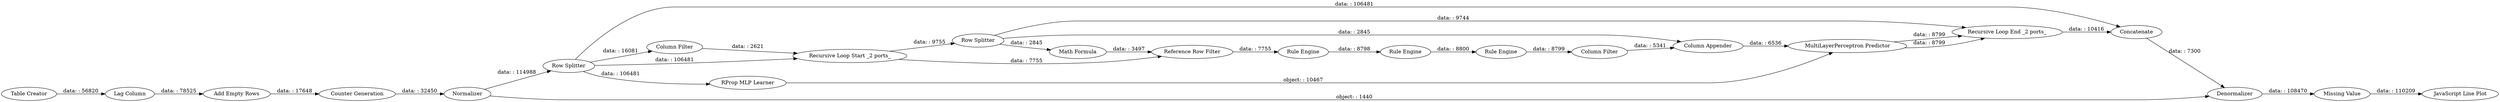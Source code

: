 digraph {
	"-5299889149805512190_12" [label="Lag Column"]
	"-5299889149805512190_8" [label=Normalizer]
	"-5299889149805512190_16" [label="Math Formula"]
	"-5299889149805512190_21" [label="Column Appender"]
	"-5299889149805512190_23" [label="Column Filter"]
	"-5299889149805512190_19" [label="Rule Engine"]
	"-5299889149805512190_14" [label="Recursive Loop End _2 ports_"]
	"-5299889149805512190_22" [label="Column Filter"]
	"-5299889149805512190_4" [label="Row Splitter"]
	"-5299889149805512190_25" [label="Missing Value"]
	"-5299889149805512190_1" [label="Table Creator"]
	"-5299889149805512190_26" [label="JavaScript Line Plot"]
	"-5299889149805512190_13" [label="Recursive Loop Start _2 ports_"]
	"-5299889149805512190_24" [label="Row Splitter"]
	"-5299889149805512190_9" [label=Denormalizer]
	"-5299889149805512190_6" [label="MultiLayerPerceptron Predictor"]
	"-5299889149805512190_20" [label="Rule Engine"]
	"-5299889149805512190_18" [label="Rule Engine"]
	"-5299889149805512190_3" [label="Counter Generation"]
	"-5299889149805512190_2" [label="Add Empty Rows"]
	"-5299889149805512190_11" [label=Concatenate]
	"-5299889149805512190_5" [label="RProp MLP Learner"]
	"-5299889149805512190_17" [label="Reference Row Filter"]
	"-5299889149805512190_23" -> "-5299889149805512190_21" [label="data: : 5341"]
	"-5299889149805512190_17" -> "-5299889149805512190_18" [label="data: : 7755"]
	"-5299889149805512190_4" -> "-5299889149805512190_13" [label="data: : 106481"]
	"-5299889149805512190_16" -> "-5299889149805512190_17" [label="data: : 3497"]
	"-5299889149805512190_4" -> "-5299889149805512190_11" [label="data: : 106481"]
	"-5299889149805512190_8" -> "-5299889149805512190_4" [label="data: : 114988"]
	"-5299889149805512190_14" -> "-5299889149805512190_11" [label="data: : 10416"]
	"-5299889149805512190_13" -> "-5299889149805512190_24" [label="data: : 9755"]
	"-5299889149805512190_9" -> "-5299889149805512190_25" [label="data: : 108470"]
	"-5299889149805512190_25" -> "-5299889149805512190_26" [label="data: : 110209"]
	"-5299889149805512190_21" -> "-5299889149805512190_6" [label="data: : 6536"]
	"-5299889149805512190_11" -> "-5299889149805512190_9" [label="data: : 7300"]
	"-5299889149805512190_19" -> "-5299889149805512190_20" [label="data: : 8800"]
	"-5299889149805512190_2" -> "-5299889149805512190_3" [label="data: : 17648"]
	"-5299889149805512190_4" -> "-5299889149805512190_5" [label="data: : 106481"]
	"-5299889149805512190_4" -> "-5299889149805512190_22" [label="data: : 16081"]
	"-5299889149805512190_1" -> "-5299889149805512190_12" [label="data: : 56820"]
	"-5299889149805512190_18" -> "-5299889149805512190_19" [label="data: : 8798"]
	"-5299889149805512190_20" -> "-5299889149805512190_23" [label="data: : 8799"]
	"-5299889149805512190_3" -> "-5299889149805512190_8" [label="data: : 32450"]
	"-5299889149805512190_13" -> "-5299889149805512190_17" [label="data: : 7755"]
	"-5299889149805512190_6" -> "-5299889149805512190_14" [label="data: : 8799"]
	"-5299889149805512190_24" -> "-5299889149805512190_16" [label="data: : 2845"]
	"-5299889149805512190_24" -> "-5299889149805512190_21" [label="data: : 2845"]
	"-5299889149805512190_22" -> "-5299889149805512190_13" [label="data: : 2621"]
	"-5299889149805512190_12" -> "-5299889149805512190_2" [label="data: : 78525"]
	"-5299889149805512190_8" -> "-5299889149805512190_9" [label="object: : 1440"]
	"-5299889149805512190_6" -> "-5299889149805512190_14" [label="data: : 8799"]
	"-5299889149805512190_24" -> "-5299889149805512190_14" [label="data: : 9744"]
	"-5299889149805512190_5" -> "-5299889149805512190_6" [label="object: : 10467"]
	rankdir=LR
}
